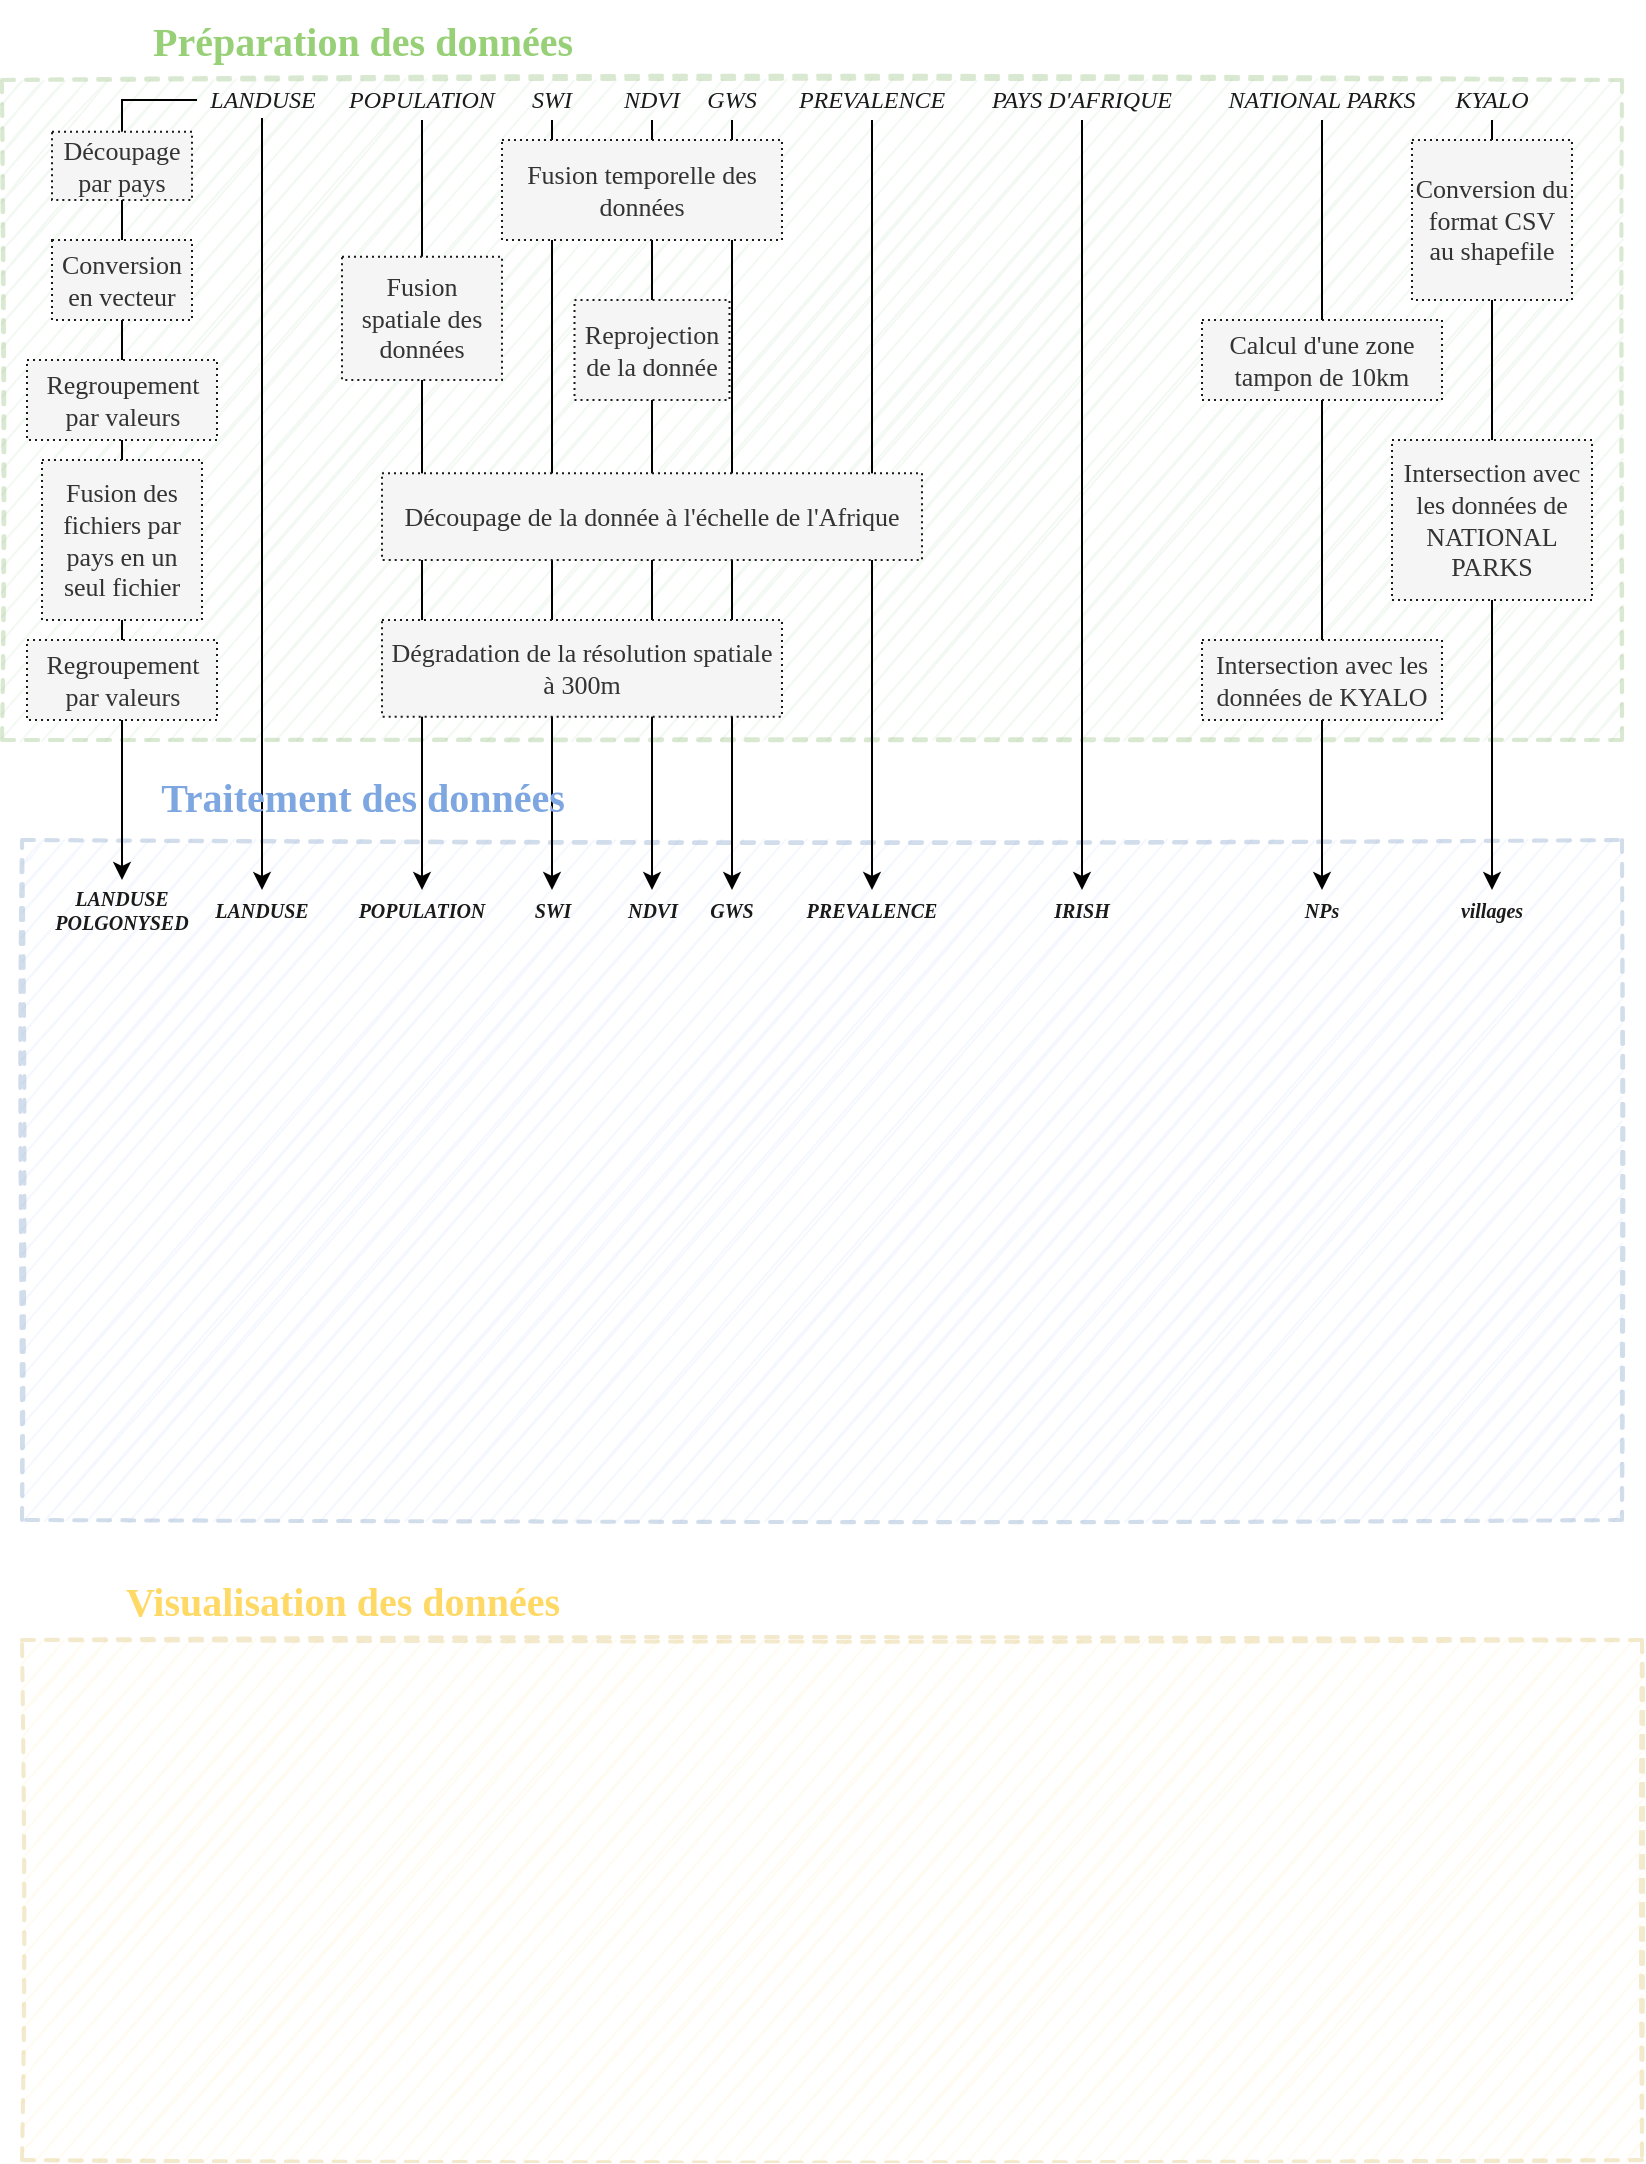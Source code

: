 <mxfile version="14.9.4" type="github" pages="2">
  <diagram id="YLtcainnFTUNkcoA6CSY" name="Global I/O">
    <mxGraphModel dx="1038" dy="592" grid="1" gridSize="10" guides="1" tooltips="1" connect="1" arrows="1" fold="1" page="1" pageScale="1" pageWidth="850" pageHeight="1100" math="0" shadow="0">
      <root>
        <mxCell id="0" />
        <mxCell id="1" parent="0" />
        <mxCell id="49MzPBeOzlvqZ0RAgaE--3" value="" style="rounded=0;whiteSpace=wrap;html=1;strokeColor=#6c8ebf;dashed=1;strokeWidth=2;fillColor=#dae8fc;allowArrows=0;connectable=0;container=0;opacity=30;sketch=1;" parent="1" vertex="1">
          <mxGeometry x="40" y="420" width="800" height="340" as="geometry" />
        </mxCell>
        <mxCell id="49MzPBeOzlvqZ0RAgaE--1" value="" style="rounded=0;whiteSpace=wrap;html=1;strokeColor=#82b366;dashed=1;strokeWidth=2;fillColor=#d5e8d4;allowArrows=0;connectable=0;container=0;opacity=30;shadow=0;sketch=1;" parent="1" vertex="1">
          <mxGeometry x="30" y="40" width="810" height="330" as="geometry" />
        </mxCell>
        <mxCell id="49MzPBeOzlvqZ0RAgaE--2" value="Préparation des données" style="text;align=center;verticalAlign=middle;rounded=0;dashed=1;opacity=30;fontStyle=1;fontSize=20;fontColor=#97D077;labelBackgroundColor=none;labelBorderColor=none;html=1;labelPosition=center;verticalLabelPosition=middle;fontFamily=Georgia;" parent="1" vertex="1">
          <mxGeometry x="70" width="280" height="40" as="geometry" />
        </mxCell>
        <mxCell id="49MzPBeOzlvqZ0RAgaE--5" value="" style="rounded=0;whiteSpace=wrap;html=1;strokeColor=#d6b656;dashed=1;strokeWidth=2;fillColor=#fff2cc;allowArrows=0;connectable=0;container=0;opacity=30;sketch=1;" parent="1" vertex="1">
          <mxGeometry x="40" y="820" width="810" height="260" as="geometry" />
        </mxCell>
        <mxCell id="49MzPBeOzlvqZ0RAgaE--6" value="Visualisation des données" style="text;align=center;verticalAlign=middle;rounded=0;dashed=1;opacity=30;fontStyle=1;fontSize=20;labelBackgroundColor=none;labelBorderColor=none;html=1;labelPosition=center;verticalLabelPosition=middle;fontFamily=Georgia;fontColor=#FFD966;" parent="1" vertex="1">
          <mxGeometry x="60" y="780" width="280" height="40" as="geometry" />
        </mxCell>
        <mxCell id="wq_lvgGx_w2eAz3UQXKo-16" style="edgeStyle=orthogonalEdgeStyle;rounded=0;orthogonalLoop=1;jettySize=auto;html=1;exitX=0.5;exitY=1;exitDx=0;exitDy=0;entryX=0.5;entryY=0;entryDx=0;entryDy=0;" edge="1" parent="1" source="49MzPBeOzlvqZ0RAgaE--24" target="wq_lvgGx_w2eAz3UQXKo-35">
          <mxGeometry relative="1" as="geometry">
            <mxPoint x="200" y="448" as="targetPoint" />
            <Array as="points">
              <mxPoint x="160" y="61" />
            </Array>
          </mxGeometry>
        </mxCell>
        <mxCell id="wq_lvgGx_w2eAz3UQXKo-32" style="edgeStyle=orthogonalEdgeStyle;rounded=0;orthogonalLoop=1;jettySize=auto;html=1;exitX=0;exitY=0.5;exitDx=0;exitDy=0;entryX=0.5;entryY=0;entryDx=0;entryDy=0;" edge="1" parent="1" source="49MzPBeOzlvqZ0RAgaE--24" target="wq_lvgGx_w2eAz3UQXKo-33">
          <mxGeometry relative="1" as="geometry">
            <mxPoint x="120" y="450.762" as="targetPoint" />
            <Array as="points">
              <mxPoint x="128" y="50" />
              <mxPoint x="90" y="50" />
            </Array>
          </mxGeometry>
        </mxCell>
        <mxCell id="49MzPBeOzlvqZ0RAgaE--24" value="LANDUSE" style="text;html=1;strokeColor=none;fillColor=none;align=center;verticalAlign=middle;whiteSpace=wrap;rounded=0;shadow=0;labelBackgroundColor=none;sketch=0;fontFamily=Georgia;fontSize=12;fontColor=#1A1A1A;fontStyle=2;rotation=0;direction=east;" parent="1" vertex="1">
          <mxGeometry x="127.5" y="41.05" width="65" height="17.91" as="geometry" />
        </mxCell>
        <mxCell id="49MzPBeOzlvqZ0RAgaE--26" value="Découpage par pays" style="rounded=0;whiteSpace=wrap;html=1;shadow=0;labelBackgroundColor=none;sketch=0;fontFamily=Georgia;fontSize=13;strokeWidth=1;dashed=1;dashPattern=1 2;fontColor=#333333;fillColor=#F5F5F5;glass=0;strokeColor=#1A1A1A;" parent="1" vertex="1">
          <mxGeometry x="55" y="65.84" width="70" height="34.16" as="geometry" />
        </mxCell>
        <mxCell id="49MzPBeOzlvqZ0RAgaE--27" value="Conversion en vecteur" style="rounded=0;whiteSpace=wrap;html=1;shadow=0;labelBackgroundColor=none;sketch=0;fontFamily=Georgia;fontSize=13;strokeWidth=1;dashed=1;dashPattern=1 2;fontColor=#333333;fillColor=#F5F5F5;glass=0;strokeColor=#1A1A1A;" parent="1" vertex="1">
          <mxGeometry x="55" y="120" width="70" height="40" as="geometry" />
        </mxCell>
        <mxCell id="49MzPBeOzlvqZ0RAgaE--29" value="Fusion des fichiers par pays en un seul fichier" style="rounded=0;whiteSpace=wrap;html=1;shadow=0;labelBackgroundColor=none;sketch=0;fontFamily=Georgia;fontSize=13;strokeWidth=1;dashed=1;dashPattern=1 2;fontColor=#333333;fillColor=#F5F5F5;glass=0;strokeColor=#1A1A1A;" parent="1" vertex="1">
          <mxGeometry x="50" y="230" width="80" height="80" as="geometry" />
        </mxCell>
        <mxCell id="wq_lvgGx_w2eAz3UQXKo-25" style="edgeStyle=orthogonalEdgeStyle;rounded=0;orthogonalLoop=1;jettySize=auto;html=1;exitX=0.5;exitY=1;exitDx=0;exitDy=0;entryX=0.5;entryY=0;entryDx=0;entryDy=0;" edge="1" parent="1" source="SCPs35aV1NnULm3B9HY3-4" target="wq_lvgGx_w2eAz3UQXKo-50">
          <mxGeometry relative="1" as="geometry">
            <mxPoint x="300.207" y="449.995" as="targetPoint" />
          </mxGeometry>
        </mxCell>
        <mxCell id="SCPs35aV1NnULm3B9HY3-4" value="POPULATION" style="text;html=1;strokeColor=none;fillColor=none;align=center;verticalAlign=middle;whiteSpace=wrap;rounded=0;shadow=0;labelBackgroundColor=none;sketch=0;fontFamily=Georgia;fontSize=12;fontColor=#1A1A1A;fontStyle=2;rotation=0;direction=east;" parent="1" vertex="1">
          <mxGeometry x="200" y="40.01" width="80" height="20" as="geometry" />
        </mxCell>
        <mxCell id="wq_lvgGx_w2eAz3UQXKo-26" style="edgeStyle=orthogonalEdgeStyle;rounded=0;orthogonalLoop=1;jettySize=auto;html=1;exitX=0.5;exitY=1;exitDx=0;exitDy=0;entryX=0.5;entryY=0;entryDx=0;entryDy=0;" edge="1" parent="1" source="SCPs35aV1NnULm3B9HY3-10" target="wq_lvgGx_w2eAz3UQXKo-51">
          <mxGeometry relative="1" as="geometry">
            <mxPoint x="390" y="448.34" as="targetPoint" />
            <Array as="points">
              <mxPoint x="305" y="445" />
            </Array>
          </mxGeometry>
        </mxCell>
        <mxCell id="SCPs35aV1NnULm3B9HY3-10" value="SWI" style="text;html=1;strokeColor=none;fillColor=none;align=center;verticalAlign=middle;whiteSpace=wrap;rounded=0;shadow=0;labelBackgroundColor=none;sketch=0;fontFamily=Georgia;fontSize=12;fontColor=#1A1A1A;fontStyle=2;rotation=0;direction=east;" parent="1" vertex="1">
          <mxGeometry x="290" y="40.01" width="30" height="20" as="geometry" />
        </mxCell>
        <mxCell id="wq_lvgGx_w2eAz3UQXKo-28" style="edgeStyle=orthogonalEdgeStyle;rounded=0;orthogonalLoop=1;jettySize=auto;html=1;exitX=0.5;exitY=1;exitDx=0;exitDy=0;entryX=0.5;entryY=0;entryDx=0;entryDy=0;" edge="1" parent="1" source="SCPs35aV1NnULm3B9HY3-11" target="wq_lvgGx_w2eAz3UQXKo-53">
          <mxGeometry relative="1" as="geometry">
            <mxPoint x="520.207" y="449.443" as="targetPoint" />
            <Array as="points">
              <mxPoint x="395" y="410" />
              <mxPoint x="395" y="410" />
            </Array>
          </mxGeometry>
        </mxCell>
        <mxCell id="SCPs35aV1NnULm3B9HY3-11" value="GWS" style="text;html=1;strokeColor=none;fillColor=none;align=center;verticalAlign=middle;whiteSpace=wrap;rounded=0;shadow=0;labelBackgroundColor=none;sketch=0;fontFamily=Georgia;fontSize=12;fontColor=#1A1A1A;fontStyle=2;rotation=0;direction=east;" parent="1" vertex="1">
          <mxGeometry x="380" y="40.01" width="30" height="20" as="geometry" />
        </mxCell>
        <mxCell id="wq_lvgGx_w2eAz3UQXKo-56" style="edgeStyle=orthogonalEdgeStyle;rounded=0;orthogonalLoop=1;jettySize=auto;html=1;exitX=0.5;exitY=1;exitDx=0;exitDy=0;fontSize=10;entryX=0.5;entryY=0;entryDx=0;entryDy=0;" edge="1" parent="1" source="wq_lvgGx_w2eAz3UQXKo-11" target="wq_lvgGx_w2eAz3UQXKo-59">
          <mxGeometry relative="1" as="geometry">
            <mxPoint x="569.81" y="454.571" as="targetPoint" />
          </mxGeometry>
        </mxCell>
        <mxCell id="wq_lvgGx_w2eAz3UQXKo-11" value="PAYS D&#39;AFRIQUE" style="text;html=1;strokeColor=none;fillColor=none;align=center;verticalAlign=middle;whiteSpace=wrap;rounded=0;shadow=0;labelBackgroundColor=none;sketch=0;fontFamily=Georgia;fontSize=12;fontColor=#1A1A1A;fontStyle=2;rotation=0;direction=east;" vertex="1" parent="1">
          <mxGeometry x="520" y="40.01" width="100" height="20" as="geometry" />
        </mxCell>
        <mxCell id="wq_lvgGx_w2eAz3UQXKo-37" style="edgeStyle=orthogonalEdgeStyle;rounded=0;orthogonalLoop=1;jettySize=auto;html=1;exitX=0.5;exitY=1;exitDx=0;exitDy=0;entryX=0.5;entryY=0;entryDx=0;entryDy=0;" edge="1" parent="1" source="wq_lvgGx_w2eAz3UQXKo-12" target="wq_lvgGx_w2eAz3UQXKo-60">
          <mxGeometry relative="1" as="geometry">
            <mxPoint x="775" y="450.914" as="targetPoint" />
          </mxGeometry>
        </mxCell>
        <mxCell id="wq_lvgGx_w2eAz3UQXKo-12" value="KYALO" style="text;html=1;strokeColor=none;fillColor=none;align=center;verticalAlign=middle;whiteSpace=wrap;rounded=0;shadow=0;labelBackgroundColor=none;sketch=0;fontFamily=Georgia;fontSize=12;fontColor=#1A1A1A;fontStyle=2;rotation=0;direction=east;" vertex="1" parent="1">
          <mxGeometry x="750" y="40.01" width="50" height="20" as="geometry" />
        </mxCell>
        <mxCell id="wq_lvgGx_w2eAz3UQXKo-57" style="edgeStyle=orthogonalEdgeStyle;rounded=0;orthogonalLoop=1;jettySize=auto;html=1;exitX=0.5;exitY=1;exitDx=0;exitDy=0;fontSize=10;entryX=0.5;entryY=0;entryDx=0;entryDy=0;" edge="1" parent="1" source="wq_lvgGx_w2eAz3UQXKo-13" target="wq_lvgGx_w2eAz3UQXKo-61">
          <mxGeometry relative="1" as="geometry">
            <mxPoint x="690" y="454" as="targetPoint" />
          </mxGeometry>
        </mxCell>
        <mxCell id="wq_lvgGx_w2eAz3UQXKo-13" value="NATIONAL PARKS" style="text;html=1;strokeColor=none;fillColor=none;align=center;verticalAlign=middle;whiteSpace=wrap;rounded=0;shadow=0;labelBackgroundColor=none;sketch=0;fontFamily=Georgia;fontSize=12;fontColor=#1A1A1A;fontStyle=2;rotation=0;direction=east;" vertex="1" parent="1">
          <mxGeometry x="630" y="40.01" width="120" height="20" as="geometry" />
        </mxCell>
        <mxCell id="wq_lvgGx_w2eAz3UQXKo-27" style="edgeStyle=orthogonalEdgeStyle;rounded=0;orthogonalLoop=1;jettySize=auto;html=1;exitX=0.5;exitY=1;exitDx=0;exitDy=0;entryX=0.5;entryY=0;entryDx=0;entryDy=0;" edge="1" parent="1" source="wq_lvgGx_w2eAz3UQXKo-14" target="wq_lvgGx_w2eAz3UQXKo-52">
          <mxGeometry relative="1" as="geometry">
            <mxPoint x="454.69" y="449.444" as="targetPoint" />
            <Array as="points">
              <mxPoint x="355" y="445" />
            </Array>
          </mxGeometry>
        </mxCell>
        <mxCell id="wq_lvgGx_w2eAz3UQXKo-14" value="NDVI" style="text;html=1;strokeColor=none;fillColor=none;align=center;verticalAlign=middle;whiteSpace=wrap;rounded=0;shadow=0;labelBackgroundColor=none;sketch=0;fontFamily=Georgia;fontSize=12;fontColor=#1A1A1A;fontStyle=2;rotation=0;direction=east;" vertex="1" parent="1">
          <mxGeometry x="330" y="40.01" width="50" height="20" as="geometry" />
        </mxCell>
        <mxCell id="wq_lvgGx_w2eAz3UQXKo-21" style="edgeStyle=orthogonalEdgeStyle;rounded=0;orthogonalLoop=1;jettySize=auto;html=1;exitX=0.5;exitY=1;exitDx=0;exitDy=0;entryX=0.5;entryY=0;entryDx=0;entryDy=0;" edge="1" parent="1" source="wq_lvgGx_w2eAz3UQXKo-15" target="wq_lvgGx_w2eAz3UQXKo-54">
          <mxGeometry relative="1" as="geometry">
            <mxPoint x="595" y="448.34" as="targetPoint" />
            <Array as="points">
              <mxPoint x="465" y="445" />
            </Array>
          </mxGeometry>
        </mxCell>
        <mxCell id="wq_lvgGx_w2eAz3UQXKo-15" value="PREVALENCE" style="text;html=1;strokeColor=none;fillColor=none;align=center;verticalAlign=middle;whiteSpace=wrap;rounded=0;shadow=0;labelBackgroundColor=none;sketch=0;fontFamily=Georgia;fontSize=12;fontColor=#1A1A1A;fontStyle=2;rotation=0;direction=east;" vertex="1" parent="1">
          <mxGeometry x="420" y="40.01" width="90" height="20" as="geometry" />
        </mxCell>
        <mxCell id="49MzPBeOzlvqZ0RAgaE--14" value="Fusion spatiale des données" style="rounded=0;whiteSpace=wrap;html=1;shadow=0;labelBackgroundColor=none;sketch=0;fontFamily=Georgia;fontSize=13;strokeWidth=1;dashed=1;dashPattern=1 2;fontColor=#333333;fillColor=#F5F5F5;glass=0;strokeColor=#1A1A1A;" parent="1" vertex="1">
          <mxGeometry x="200" y="128.34" width="80" height="61.66" as="geometry" />
        </mxCell>
        <mxCell id="SCPs35aV1NnULm3B9HY3-12" value="Fusion temporelle des données" style="rounded=0;whiteSpace=wrap;html=1;shadow=0;labelBackgroundColor=none;sketch=0;fontFamily=Georgia;fontSize=13;strokeWidth=1;dashed=1;dashPattern=1 2;fontColor=#333333;fillColor=#F5F5F5;glass=0;strokeColor=#1A1A1A;" parent="1" vertex="1">
          <mxGeometry x="280" y="70" width="140" height="50" as="geometry" />
        </mxCell>
        <mxCell id="49MzPBeOzlvqZ0RAgaE--23" value="Dégradation de la résolution spatiale à 300m" style="rounded=0;whiteSpace=wrap;html=1;shadow=0;labelBackgroundColor=none;sketch=0;fontFamily=Georgia;fontSize=13;strokeWidth=1;dashed=1;dashPattern=1 2;fontColor=#333333;fillColor=#F5F5F5;glass=0;strokeColor=#1A1A1A;" parent="1" vertex="1">
          <mxGeometry x="220" y="310" width="200" height="48.34" as="geometry" />
        </mxCell>
        <mxCell id="49MzPBeOzlvqZ0RAgaE--15" value="Découpage de la donnée à l&#39;échelle de l&#39;Afrique" style="rounded=0;whiteSpace=wrap;html=1;shadow=0;labelBackgroundColor=none;sketch=0;fontFamily=Georgia;fontSize=13;strokeWidth=1;dashed=1;dashPattern=1 2;fontColor=#333333;fillColor=#F5F5F5;glass=0;strokeColor=#1A1A1A;" parent="1" vertex="1">
          <mxGeometry x="220" y="236.66" width="270" height="43.34" as="geometry" />
        </mxCell>
        <mxCell id="wq_lvgGx_w2eAz3UQXKo-31" value="Regroupement par valeurs" style="rounded=0;whiteSpace=wrap;html=1;shadow=0;labelBackgroundColor=none;sketch=0;fontFamily=Georgia;fontSize=13;strokeWidth=1;dashed=1;dashPattern=1 2;fontColor=#333333;fillColor=#F5F5F5;glass=0;strokeColor=#1A1A1A;" vertex="1" parent="1">
          <mxGeometry x="42.5" y="180" width="95" height="40" as="geometry" />
        </mxCell>
        <mxCell id="wq_lvgGx_w2eAz3UQXKo-33" value="LANDUSE POLGONYSED" style="text;html=1;strokeColor=none;fillColor=none;align=center;verticalAlign=middle;whiteSpace=wrap;rounded=0;shadow=0;labelBackgroundColor=none;sketch=0;fontFamily=Georgia;fontSize=10;fontColor=#1A1A1A;fontStyle=3;rotation=0;direction=east;" vertex="1" parent="1">
          <mxGeometry x="50" y="440" width="80" height="30" as="geometry" />
        </mxCell>
        <mxCell id="wq_lvgGx_w2eAz3UQXKo-35" value="LANDUSE" style="text;html=1;strokeColor=none;fillColor=none;align=center;verticalAlign=middle;whiteSpace=wrap;rounded=0;shadow=0;labelBackgroundColor=none;sketch=0;fontFamily=Georgia;fontSize=10;fontColor=#1A1A1A;fontStyle=3;rotation=0;direction=east;" vertex="1" parent="1">
          <mxGeometry x="130" y="445" width="60" height="20" as="geometry" />
        </mxCell>
        <mxCell id="wq_lvgGx_w2eAz3UQXKo-36" value="Reprojection de la donnée" style="rounded=0;whiteSpace=wrap;html=1;shadow=0;labelBackgroundColor=none;sketch=0;fontFamily=Georgia;fontSize=13;strokeWidth=1;dashed=1;dashPattern=1 2;fontColor=#333333;fillColor=#F5F5F5;glass=0;strokeColor=#1A1A1A;" vertex="1" parent="1">
          <mxGeometry x="316.25" y="150" width="77.5" height="50" as="geometry" />
        </mxCell>
        <mxCell id="wq_lvgGx_w2eAz3UQXKo-38" value="Conversion du format CSV au shapefile" style="rounded=0;whiteSpace=wrap;html=1;shadow=0;labelBackgroundColor=none;sketch=0;fontFamily=Georgia;fontSize=13;strokeWidth=1;dashed=1;dashPattern=1 2;fontColor=#333333;fillColor=#F5F5F5;glass=0;strokeColor=#1A1A1A;" vertex="1" parent="1">
          <mxGeometry x="735" y="70" width="80" height="80" as="geometry" />
        </mxCell>
        <mxCell id="wq_lvgGx_w2eAz3UQXKo-39" value="Regroupement par valeurs" style="rounded=0;whiteSpace=wrap;html=1;shadow=0;labelBackgroundColor=none;sketch=0;fontFamily=Georgia;fontSize=13;strokeWidth=1;dashed=1;dashPattern=1 2;fontColor=#333333;fillColor=#F5F5F5;glass=0;strokeColor=#1A1A1A;" vertex="1" parent="1">
          <mxGeometry x="42.5" y="320" width="95" height="40" as="geometry" />
        </mxCell>
        <mxCell id="wq_lvgGx_w2eAz3UQXKo-50" value="POPULATION" style="text;html=1;strokeColor=none;fillColor=none;align=center;verticalAlign=middle;whiteSpace=wrap;rounded=0;shadow=0;labelBackgroundColor=none;sketch=0;fontFamily=Georgia;fontSize=10;fontColor=#1A1A1A;fontStyle=3;rotation=0;direction=east;" vertex="1" parent="1">
          <mxGeometry x="200" y="445" width="80" height="20" as="geometry" />
        </mxCell>
        <mxCell id="wq_lvgGx_w2eAz3UQXKo-51" value="SWI" style="text;html=1;strokeColor=none;fillColor=none;align=center;verticalAlign=middle;whiteSpace=wrap;rounded=0;shadow=0;labelBackgroundColor=none;sketch=0;fontFamily=Georgia;fontSize=10;fontColor=#1A1A1A;fontStyle=3;rotation=0;direction=east;" vertex="1" parent="1">
          <mxGeometry x="292.5" y="445" width="25" height="20" as="geometry" />
        </mxCell>
        <mxCell id="wq_lvgGx_w2eAz3UQXKo-52" value="NDVI" style="text;html=1;strokeColor=none;fillColor=none;align=center;verticalAlign=middle;whiteSpace=wrap;rounded=0;shadow=0;labelBackgroundColor=none;sketch=0;fontFamily=Georgia;fontSize=10;fontColor=#1A1A1A;fontStyle=3;rotation=0;direction=east;" vertex="1" parent="1">
          <mxGeometry x="337.5" y="445" width="35" height="20" as="geometry" />
        </mxCell>
        <mxCell id="wq_lvgGx_w2eAz3UQXKo-53" value="GWS" style="text;html=1;strokeColor=none;fillColor=none;align=center;verticalAlign=middle;whiteSpace=wrap;rounded=0;shadow=0;labelBackgroundColor=none;sketch=0;fontFamily=Georgia;fontSize=10;fontColor=#1A1A1A;fontStyle=3;rotation=0;direction=east;" vertex="1" parent="1">
          <mxGeometry x="380" y="445" width="30" height="20" as="geometry" />
        </mxCell>
        <mxCell id="49MzPBeOzlvqZ0RAgaE--4" value="Traitement des données" style="text;align=center;verticalAlign=middle;rounded=0;dashed=1;opacity=30;fontStyle=1;fontSize=20;labelBackgroundColor=none;labelBorderColor=none;html=1;labelPosition=center;verticalLabelPosition=middle;fontFamily=Georgia;fontColor=#7EA6E0;" parent="1" vertex="1">
          <mxGeometry x="70" y="378.34" width="280" height="40" as="geometry" />
        </mxCell>
        <mxCell id="wq_lvgGx_w2eAz3UQXKo-54" value="PREVALENCE" style="text;html=1;strokeColor=none;fillColor=none;align=center;verticalAlign=middle;whiteSpace=wrap;rounded=0;shadow=0;labelBackgroundColor=none;sketch=0;fontFamily=Georgia;fontSize=10;fontColor=#1A1A1A;fontStyle=3;rotation=0;direction=east;" vertex="1" parent="1">
          <mxGeometry x="425" y="445" width="80" height="20" as="geometry" />
        </mxCell>
        <mxCell id="49MzPBeOzlvqZ0RAgaE--7" value="Calcul d&#39;une zone tampon de 10km" style="rounded=0;whiteSpace=wrap;html=1;shadow=0;labelBackgroundColor=none;sketch=0;fontFamily=Georgia;fontSize=13;strokeWidth=1;dashed=1;dashPattern=1 2;fontColor=#333333;fillColor=#F5F5F5;glass=0;strokeColor=#1A1A1A;" parent="1" vertex="1">
          <mxGeometry x="630" y="160" width="120" height="40" as="geometry" />
        </mxCell>
        <mxCell id="wq_lvgGx_w2eAz3UQXKo-58" value="Intersection avec les données de KYALO" style="rounded=0;whiteSpace=wrap;html=1;shadow=0;labelBackgroundColor=none;sketch=0;fontFamily=Georgia;fontSize=13;strokeWidth=1;dashed=1;dashPattern=1 2;fontColor=#333333;fillColor=#F5F5F5;glass=0;strokeColor=#1A1A1A;" vertex="1" parent="1">
          <mxGeometry x="630" y="320" width="120" height="40" as="geometry" />
        </mxCell>
        <mxCell id="wq_lvgGx_w2eAz3UQXKo-59" value="IRISH" style="text;html=1;strokeColor=none;fillColor=none;align=center;verticalAlign=middle;whiteSpace=wrap;rounded=0;shadow=0;labelBackgroundColor=none;sketch=0;fontFamily=Georgia;fontSize=10;fontColor=#1A1A1A;fontStyle=3;rotation=0;direction=east;" vertex="1" parent="1">
          <mxGeometry x="530" y="445" width="80" height="20" as="geometry" />
        </mxCell>
        <mxCell id="wq_lvgGx_w2eAz3UQXKo-60" value="villages" style="text;html=1;strokeColor=none;fillColor=none;align=center;verticalAlign=middle;whiteSpace=wrap;rounded=0;shadow=0;labelBackgroundColor=none;sketch=0;fontFamily=Georgia;fontSize=10;fontColor=#1A1A1A;fontStyle=3;rotation=0;direction=east;" vertex="1" parent="1">
          <mxGeometry x="750" y="445" width="50" height="20" as="geometry" />
        </mxCell>
        <mxCell id="wq_lvgGx_w2eAz3UQXKo-61" value="NPs" style="text;html=1;strokeColor=none;fillColor=none;align=center;verticalAlign=middle;whiteSpace=wrap;rounded=0;shadow=0;labelBackgroundColor=none;sketch=0;fontFamily=Georgia;fontSize=10;fontColor=#1A1A1A;fontStyle=3;rotation=0;direction=east;" vertex="1" parent="1">
          <mxGeometry x="665" y="445" width="50" height="20" as="geometry" />
        </mxCell>
        <mxCell id="wq_lvgGx_w2eAz3UQXKo-62" value="Intersection avec les données de NATIONAL PARKS" style="rounded=0;whiteSpace=wrap;html=1;shadow=0;labelBackgroundColor=none;sketch=0;fontFamily=Georgia;fontSize=13;strokeWidth=1;dashed=1;dashPattern=1 2;fontColor=#333333;fillColor=#F5F5F5;glass=0;strokeColor=#1A1A1A;" vertex="1" parent="1">
          <mxGeometry x="725" y="220" width="100" height="80" as="geometry" />
        </mxCell>
      </root>
    </mxGraphModel>
  </diagram>
  <diagram id="Zw-03qt0YeQONI19RAFV" name="Processing">
    <mxGraphModel dx="1038" dy="592" grid="1" gridSize="10" guides="1" tooltips="1" connect="1" arrows="1" fold="1" page="1" pageScale="1" pageWidth="850" pageHeight="1100" math="0" shadow="0">
      <root>
        <mxCell id="hqocFmHOfBDxpCHPY2PE-0" />
        <mxCell id="hqocFmHOfBDxpCHPY2PE-1" parent="hqocFmHOfBDxpCHPY2PE-0" />
        <mxCell id="MNxkb6-DvF_cQoqUnSHj-0" value="" style="html=1;points=[];perimeter=orthogonalPerimeter;fillColor=#f5f5f5;strokeColor=#666666;fontColor=#333333;" vertex="1" parent="hqocFmHOfBDxpCHPY2PE-1">
          <mxGeometry x="440" y="255" width="20" height="120" as="geometry" />
        </mxCell>
        <mxCell id="MNxkb6-DvF_cQoqUnSHj-1" value="" style="rhombus;whiteSpace=wrap;html=1;rounded=0;shadow=0;glass=0;labelBackgroundColor=none;sketch=0;fontColor=#333333;strokeColor=#666666;strokeWidth=1;fillColor=#f5f5f5;" vertex="1" parent="hqocFmHOfBDxpCHPY2PE-1">
          <mxGeometry x="438.75" y="302.5" width="27.5" height="27.5" as="geometry" />
        </mxCell>
        <mxCell id="MNxkb6-DvF_cQoqUnSHj-2" value="" style="rounded=0;whiteSpace=wrap;html=1;fillColor=#dae8fc;labelBackgroundColor=none;dashed=1;strokeColor=#6c8ebf;" vertex="1" parent="hqocFmHOfBDxpCHPY2PE-1">
          <mxGeometry x="20" y="345" width="100" height="100" as="geometry" />
        </mxCell>
        <mxCell id="MNxkb6-DvF_cQoqUnSHj-3" value="" style="rounded=0;whiteSpace=wrap;html=1;fillColor=#dae8fc;labelBackgroundColor=none;dashed=1;strokeColor=#6c8ebf;" vertex="1" parent="hqocFmHOfBDxpCHPY2PE-1">
          <mxGeometry x="20" y="220" width="100" height="100" as="geometry" />
        </mxCell>
        <mxCell id="MNxkb6-DvF_cQoqUnSHj-4" value="&lt;pre style=&quot;font-family: &amp;quot;fira code&amp;quot;, monospace;&quot;&gt;&lt;span style=&quot;&quot;&gt;landuse&lt;/span&gt;&lt;/pre&gt;" style="rounded=1;whiteSpace=wrap;html=1;sketch=0;shadow=0;labelBackgroundColor=none;fontColor=#7EA6E0;dashed=1;" vertex="1" parent="hqocFmHOfBDxpCHPY2PE-1">
          <mxGeometry x="30" y="395.03" width="80" height="40" as="geometry" />
        </mxCell>
        <mxCell id="MNxkb6-DvF_cQoqUnSHj-5" value="&lt;pre style=&quot;font-family: &amp;quot;fira code&amp;quot;, monospace;&quot;&gt;&lt;span style=&quot;&quot;&gt;ndvi&lt;/span&gt;&lt;/pre&gt;" style="rounded=1;whiteSpace=wrap;html=1;sketch=0;shadow=0;labelBackgroundColor=none;fontColor=#7EA6E0;dashed=1;" vertex="1" parent="hqocFmHOfBDxpCHPY2PE-1">
          <mxGeometry x="30" y="354.97" width="80" height="40" as="geometry" />
        </mxCell>
        <mxCell id="MNxkb6-DvF_cQoqUnSHj-6" value="&lt;pre style=&quot;font-family: &amp;quot;fira code&amp;quot;, monospace;&quot;&gt;&lt;font&gt;villages&lt;/font&gt;&lt;/pre&gt;" style="rounded=1;whiteSpace=wrap;html=1;sketch=0;shadow=0;labelBackgroundColor=none;fontColor=#7EA6E0;dashed=1;" vertex="1" parent="hqocFmHOfBDxpCHPY2PE-1">
          <mxGeometry x="30" y="270" width="80" height="40" as="geometry" />
        </mxCell>
        <mxCell id="MNxkb6-DvF_cQoqUnSHj-7" style="edgeStyle=orthogonalEdgeStyle;rounded=0;orthogonalLoop=1;jettySize=auto;html=1;exitX=1;exitY=0.5;exitDx=0;exitDy=0;entryX=0;entryY=0.5;entryDx=0;entryDy=0;dashed=1;fontColor=#FFB570;strokeWidth=1;strokeColor=#808080;" edge="1" parent="hqocFmHOfBDxpCHPY2PE-1" source="MNxkb6-DvF_cQoqUnSHj-8" target="MNxkb6-DvF_cQoqUnSHj-80">
          <mxGeometry relative="1" as="geometry">
            <Array as="points">
              <mxPoint x="130" y="250" />
              <mxPoint x="130" y="95" />
            </Array>
          </mxGeometry>
        </mxCell>
        <mxCell id="MNxkb6-DvF_cQoqUnSHj-8" value="&lt;pre style=&quot;font-family: &amp;quot;fira code&amp;quot;, monospace;&quot;&gt;&lt;span style=&quot;&quot;&gt;parks&lt;/span&gt;&lt;/pre&gt;" style="rounded=1;whiteSpace=wrap;html=1;sketch=0;shadow=0;labelBackgroundColor=none;strokeWidth=1;fontColor=#7EA6E0;" vertex="1" parent="hqocFmHOfBDxpCHPY2PE-1">
          <mxGeometry x="30" y="230" width="80" height="40" as="geometry" />
        </mxCell>
        <mxCell id="MNxkb6-DvF_cQoqUnSHj-9" value="" style="html=1;points=[];perimeter=orthogonalPerimeter;fillColor=#f5f5f5;strokeColor=#666666;fontColor=#333333;" vertex="1" parent="hqocFmHOfBDxpCHPY2PE-1">
          <mxGeometry x="370" y="215" width="20" height="170" as="geometry" />
        </mxCell>
        <mxCell id="MNxkb6-DvF_cQoqUnSHj-10" value="get_nearest_park" style="html=1;verticalAlign=bottom;endArrow=block;entryX=0;entryY=0;" edge="1" parent="hqocFmHOfBDxpCHPY2PE-1">
          <mxGeometry relative="1" as="geometry">
            <mxPoint x="250" y="214.97" as="sourcePoint" />
            <mxPoint x="370" y="214.97" as="targetPoint" />
          </mxGeometry>
        </mxCell>
        <mxCell id="MNxkb6-DvF_cQoqUnSHj-11" value="return" style="html=1;verticalAlign=bottom;endArrow=open;dashed=1;endSize=8;" edge="1" parent="hqocFmHOfBDxpCHPY2PE-1">
          <mxGeometry relative="1" as="geometry">
            <mxPoint x="254" y="385" as="targetPoint" />
            <mxPoint x="370" y="385" as="sourcePoint" />
          </mxGeometry>
        </mxCell>
        <mxCell id="MNxkb6-DvF_cQoqUnSHj-12" value="" style="ellipse;html=1;shape=startState;fillColor=#000000;strokeColor=#ff0000;" vertex="1" parent="hqocFmHOfBDxpCHPY2PE-1">
          <mxGeometry x="175" y="15" width="40" height="40" as="geometry" />
        </mxCell>
        <mxCell id="MNxkb6-DvF_cQoqUnSHj-13" value="" style="edgeStyle=orthogonalEdgeStyle;html=1;verticalAlign=bottom;endArrow=open;endSize=8;strokeColor=#ff0000;exitX=0.5;exitY=1;exitDx=0;exitDy=0;entryX=0.5;entryY=0;entryDx=0;entryDy=0;" edge="1" parent="hqocFmHOfBDxpCHPY2PE-1" source="MNxkb6-DvF_cQoqUnSHj-12" target="MNxkb6-DvF_cQoqUnSHj-23">
          <mxGeometry relative="1" as="geometry">
            <mxPoint x="195" y="1059" as="targetPoint" />
            <Array as="points">
              <mxPoint x="195" y="1065" />
            </Array>
          </mxGeometry>
        </mxCell>
        <mxCell id="MNxkb6-DvF_cQoqUnSHj-14" value="" style="html=1;points=[];perimeter=orthogonalPerimeter;fillColor=#f5f5f5;strokeColor=#666666;fontColor=#333333;" vertex="1" parent="hqocFmHOfBDxpCHPY2PE-1">
          <mxGeometry x="360" y="515" width="20" height="100" as="geometry" />
        </mxCell>
        <mxCell id="MNxkb6-DvF_cQoqUnSHj-15" value="raster_crop" style="html=1;verticalAlign=bottom;endArrow=block;entryX=0;entryY=0;" edge="1" parent="hqocFmHOfBDxpCHPY2PE-1" target="MNxkb6-DvF_cQoqUnSHj-14">
          <mxGeometry relative="1" as="geometry">
            <mxPoint x="240" y="515" as="sourcePoint" />
          </mxGeometry>
        </mxCell>
        <mxCell id="MNxkb6-DvF_cQoqUnSHj-16" value="return" style="html=1;verticalAlign=bottom;endArrow=open;dashed=1;endSize=8;exitX=0;exitY=0.996;exitDx=0;exitDy=0;exitPerimeter=0;entryX=1.15;entryY=0.466;entryDx=0;entryDy=0;entryPerimeter=0;" edge="1" parent="hqocFmHOfBDxpCHPY2PE-1" source="MNxkb6-DvF_cQoqUnSHj-14">
          <mxGeometry relative="1" as="geometry">
            <mxPoint x="253" y="614.3" as="targetPoint" />
            <mxPoint x="350" y="724" as="sourcePoint" />
          </mxGeometry>
        </mxCell>
        <mxCell id="MNxkb6-DvF_cQoqUnSHj-17" value="" style="html=1;points=[];perimeter=orthogonalPerimeter;fillColor=#f5f5f5;strokeColor=#666666;fontColor=#333333;" vertex="1" parent="hqocFmHOfBDxpCHPY2PE-1">
          <mxGeometry x="370" y="645" width="20" height="100" as="geometry" />
        </mxCell>
        <mxCell id="MNxkb6-DvF_cQoqUnSHj-18" value="raster_stats" style="html=1;verticalAlign=bottom;endArrow=block;entryX=0;entryY=0;" edge="1" parent="hqocFmHOfBDxpCHPY2PE-1" target="MNxkb6-DvF_cQoqUnSHj-17">
          <mxGeometry relative="1" as="geometry">
            <mxPoint x="250" y="645" as="sourcePoint" />
          </mxGeometry>
        </mxCell>
        <mxCell id="MNxkb6-DvF_cQoqUnSHj-19" value="return" style="html=1;verticalAlign=bottom;endArrow=open;dashed=1;endSize=8;exitX=0;exitY=1;exitDx=0;exitDy=0;exitPerimeter=0;entryX=1;entryY=0.619;entryDx=0;entryDy=0;entryPerimeter=0;" edge="1" parent="hqocFmHOfBDxpCHPY2PE-1" source="MNxkb6-DvF_cQoqUnSHj-17">
          <mxGeometry relative="1" as="geometry">
            <mxPoint x="260" y="744.95" as="targetPoint" />
            <mxPoint x="370" y="765" as="sourcePoint" />
          </mxGeometry>
        </mxCell>
        <mxCell id="MNxkb6-DvF_cQoqUnSHj-20" value="" style="html=1;points=[];perimeter=orthogonalPerimeter;fillColor=#f5f5f5;strokeColor=#666666;fontColor=#333333;" vertex="1" parent="hqocFmHOfBDxpCHPY2PE-1">
          <mxGeometry x="370.03" y="905" width="20" height="100" as="geometry" />
        </mxCell>
        <mxCell id="MNxkb6-DvF_cQoqUnSHj-21" value="get_landuse" style="html=1;verticalAlign=bottom;endArrow=block;entryX=0;entryY=0;exitX=0.996;exitY=0.827;exitDx=0;exitDy=0;exitPerimeter=0;" edge="1" parent="hqocFmHOfBDxpCHPY2PE-1" target="MNxkb6-DvF_cQoqUnSHj-20">
          <mxGeometry relative="1" as="geometry">
            <mxPoint x="249.95" y="905.29" as="sourcePoint" />
          </mxGeometry>
        </mxCell>
        <mxCell id="MNxkb6-DvF_cQoqUnSHj-22" value="return" style="html=1;verticalAlign=bottom;endArrow=open;dashed=1;endSize=8;exitX=0;exitY=1;exitDx=0;exitDy=0;exitPerimeter=0;" edge="1" parent="hqocFmHOfBDxpCHPY2PE-1" source="MNxkb6-DvF_cQoqUnSHj-20">
          <mxGeometry relative="1" as="geometry">
            <mxPoint x="249.99" y="1005" as="targetPoint" />
            <mxPoint x="370.03" y="1105" as="sourcePoint" />
          </mxGeometry>
        </mxCell>
        <mxCell id="MNxkb6-DvF_cQoqUnSHj-23" value="" style="ellipse;html=1;shape=endState;fillColor=#000000;strokeColor=#ff0000;" vertex="1" parent="hqocFmHOfBDxpCHPY2PE-1">
          <mxGeometry x="180" y="1040" width="30" height="30" as="geometry" />
        </mxCell>
        <mxCell id="MNxkb6-DvF_cQoqUnSHj-24" value="iteration sur chaque polygone (for i in range(len(gdf_villages)))" style="edgeStyle=orthogonalEdgeStyle;html=1;align=left;spacingLeft=2;endArrow=block;rounded=0;exitX=1;exitY=0.5;exitDx=0;exitDy=0;entryX=0.998;entryY=0.029;entryDx=0;entryDy=0;entryPerimeter=0;" edge="1" parent="hqocFmHOfBDxpCHPY2PE-1" source="MNxkb6-DvF_cQoqUnSHj-25" target="MNxkb6-DvF_cQoqUnSHj-34">
          <mxGeometry x="-0.328" relative="1" as="geometry">
            <mxPoint x="250" y="144.97" as="sourcePoint" />
            <Array as="points">
              <mxPoint x="270" y="145" />
              <mxPoint x="270" y="185" />
              <mxPoint x="250" y="185" />
            </Array>
            <mxPoint x="310" y="176" as="targetPoint" />
            <mxPoint as="offset" />
          </mxGeometry>
        </mxCell>
        <mxCell id="MNxkb6-DvF_cQoqUnSHj-25" value="&lt;pre style=&quot;font-family: &amp;quot;fira code&amp;quot;, monospace;&quot;&gt;&lt;pre style=&quot;font-family: &amp;quot;fira code&amp;quot; , monospace&quot;&gt;&lt;font&gt;gdf_villages&lt;/font&gt;&lt;/pre&gt;&lt;/pre&gt;" style="rounded=1;whiteSpace=wrap;html=1;sketch=0;shadow=0;labelBackgroundColor=none;fontColor=#7EA6E0;dashed=1;" vertex="1" parent="hqocFmHOfBDxpCHPY2PE-1">
          <mxGeometry x="150" y="125" width="90" height="39.97" as="geometry" />
        </mxCell>
        <mxCell id="MNxkb6-DvF_cQoqUnSHj-26" value="Start" style="text;html=1;strokeColor=none;fillColor=none;align=center;verticalAlign=middle;whiteSpace=wrap;rounded=0;" vertex="1" parent="hqocFmHOfBDxpCHPY2PE-1">
          <mxGeometry x="210" y="25" width="40" height="20" as="geometry" />
        </mxCell>
        <mxCell id="MNxkb6-DvF_cQoqUnSHj-27" value="End" style="text;html=1;strokeColor=none;fillColor=none;align=center;verticalAlign=middle;whiteSpace=wrap;rounded=0;" vertex="1" parent="hqocFmHOfBDxpCHPY2PE-1">
          <mxGeometry x="210" y="1045" width="40" height="20" as="geometry" />
        </mxCell>
        <mxCell id="MNxkb6-DvF_cQoqUnSHj-28" value="Vecteur" style="rounded=0;whiteSpace=wrap;html=1;fillColor=#dae8fc;labelBackgroundColor=none;glass=0;shadow=1;strokeColor=#6c8ebf;" vertex="1" parent="hqocFmHOfBDxpCHPY2PE-1">
          <mxGeometry x="20" y="200" width="100" height="20" as="geometry" />
        </mxCell>
        <mxCell id="MNxkb6-DvF_cQoqUnSHj-29" value="Raster" style="rounded=0;whiteSpace=wrap;html=1;fillColor=#dae8fc;labelBackgroundColor=none;glass=0;shadow=1;strokeColor=#6c8ebf;" vertex="1" parent="hqocFmHOfBDxpCHPY2PE-1">
          <mxGeometry x="20" y="325" width="100" height="20" as="geometry" />
        </mxCell>
        <mxCell id="MNxkb6-DvF_cQoqUnSHj-30" value="&lt;pre style=&quot;font-family: &amp;quot;fira code&amp;quot;, monospace;&quot;&gt;&lt;span style=&quot;&quot;&gt;landuse&lt;/span&gt;&lt;/pre&gt;" style="rounded=1;whiteSpace=wrap;html=1;sketch=0;shadow=0;labelBackgroundColor=none;strokeWidth=1;fontColor=#7EA6E0;" vertex="1" parent="hqocFmHOfBDxpCHPY2PE-1">
          <mxGeometry x="30" y="395.03" width="80" height="40" as="geometry" />
        </mxCell>
        <mxCell id="MNxkb6-DvF_cQoqUnSHj-31" value="&lt;pre style=&quot;font-family: &amp;quot;fira code&amp;quot;, monospace;&quot;&gt;&lt;span style=&quot;&quot;&gt;ndvi&lt;/span&gt;&lt;/pre&gt;" style="rounded=1;whiteSpace=wrap;html=1;sketch=0;shadow=0;labelBackgroundColor=none;strokeWidth=1;fontColor=#7EA6E0;" vertex="1" parent="hqocFmHOfBDxpCHPY2PE-1">
          <mxGeometry x="30" y="354.97" width="80" height="40" as="geometry" />
        </mxCell>
        <mxCell id="MNxkb6-DvF_cQoqUnSHj-32" style="edgeStyle=orthogonalEdgeStyle;rounded=0;orthogonalLoop=1;jettySize=auto;html=1;exitX=1;exitY=0.5;exitDx=0;exitDy=0;dashed=1;fontColor=#FFB570;strokeWidth=1;entryX=0;entryY=0.5;entryDx=0;entryDy=0;strokeColor=#808080;" edge="1" parent="hqocFmHOfBDxpCHPY2PE-1" source="MNxkb6-DvF_cQoqUnSHj-33" target="MNxkb6-DvF_cQoqUnSHj-80">
          <mxGeometry relative="1" as="geometry">
            <mxPoint x="150" y="100" as="targetPoint" />
            <Array as="points">
              <mxPoint x="140" y="290" />
              <mxPoint x="140" y="95" />
            </Array>
          </mxGeometry>
        </mxCell>
        <mxCell id="MNxkb6-DvF_cQoqUnSHj-33" value="&lt;pre style=&quot;font-family: &amp;quot;fira code&amp;quot;, monospace;&quot;&gt;&lt;font&gt;villages&lt;/font&gt;&lt;/pre&gt;" style="rounded=1;whiteSpace=wrap;html=1;sketch=0;shadow=0;labelBackgroundColor=none;strokeWidth=1;fontColor=#7EA6E0;" vertex="1" parent="hqocFmHOfBDxpCHPY2PE-1">
          <mxGeometry x="30" y="270" width="80" height="40" as="geometry" />
        </mxCell>
        <mxCell id="MNxkb6-DvF_cQoqUnSHj-34" value="" style="html=1;points=[];perimeter=orthogonalPerimeter;fillColor=#f5f5f5;strokeColor=#666666;fontColor=#333333;" vertex="1" parent="hqocFmHOfBDxpCHPY2PE-1">
          <mxGeometry x="230" y="155" width="20" height="865" as="geometry" />
        </mxCell>
        <mxCell id="MNxkb6-DvF_cQoqUnSHj-35" value="&lt;pre style=&quot;font-family: &amp;quot;fira code&amp;quot;, monospace;&quot;&gt;&lt;pre style=&quot;font-family: &amp;quot;fira code&amp;quot; , monospace&quot;&gt;&lt;font&gt;gdf_villages&lt;/font&gt;&lt;/pre&gt;&lt;/pre&gt;" style="rounded=1;whiteSpace=wrap;html=1;sketch=0;shadow=0;labelBackgroundColor=none;strokeWidth=1;fontColor=#7EA6E0;" vertex="1" parent="hqocFmHOfBDxpCHPY2PE-1">
          <mxGeometry x="150" y="125" width="90" height="39.97" as="geometry" />
        </mxCell>
        <mxCell id="MNxkb6-DvF_cQoqUnSHj-36" value="&lt;pre style=&quot;font-family: &amp;#34;fira code&amp;#34; , monospace&quot;&gt;&lt;pre style=&quot;font-family: &amp;#34;fira code&amp;#34; , monospace&quot;&gt;gdf_parks&lt;/pre&gt;&lt;/pre&gt;" style="rounded=1;whiteSpace=wrap;html=1;sketch=0;shadow=0;labelBackgroundColor=none;strokeWidth=1;fontColor=#7EA6E0;" vertex="1" parent="hqocFmHOfBDxpCHPY2PE-1">
          <mxGeometry x="380" y="225.03" width="70" height="39.97" as="geometry" />
        </mxCell>
        <mxCell id="MNxkb6-DvF_cQoqUnSHj-37" value="iteration sur chaque polygone" style="edgeStyle=orthogonalEdgeStyle;html=1;align=left;spacingLeft=2;endArrow=block;rounded=0;exitX=1;exitY=0.5;exitDx=0;exitDy=0;entryX=1.001;entryY=0.147;entryDx=0;entryDy=0;entryPerimeter=0;" edge="1" parent="hqocFmHOfBDxpCHPY2PE-1" source="MNxkb6-DvF_cQoqUnSHj-36" target="MNxkb6-DvF_cQoqUnSHj-0">
          <mxGeometry x="-0.317" relative="1" as="geometry">
            <mxPoint x="500" y="215" as="sourcePoint" />
            <Array as="points">
              <mxPoint x="480" y="245" />
              <mxPoint x="480" y="273" />
              <mxPoint x="460" y="273" />
            </Array>
            <mxPoint x="410" y="262" as="targetPoint" />
            <mxPoint as="offset" />
          </mxGeometry>
        </mxCell>
        <mxCell id="MNxkb6-DvF_cQoqUnSHj-38" value="lit le fichier dans un GeoDataFrame" style="text;html=1;align=center;verticalAlign=middle;whiteSpace=wrap;rounded=0;shadow=0;glass=0;labelBackgroundColor=none;sketch=0;fontColor=#FFB570;" vertex="1" parent="hqocFmHOfBDxpCHPY2PE-1">
          <mxGeometry x="210" y="85" width="240" height="20" as="geometry" />
        </mxCell>
        <mxCell id="MNxkb6-DvF_cQoqUnSHj-39" value="recupère la distance jusqu&#39;à la bordure du parc national le plus proche" style="text;html=1;align=center;verticalAlign=middle;whiteSpace=wrap;rounded=0;shadow=0;glass=0;labelBackgroundColor=none;sketch=0;fontColor=#FFB570;" vertex="1" parent="hqocFmHOfBDxpCHPY2PE-1">
          <mxGeometry x="470" y="285" width="380" height="20" as="geometry" />
        </mxCell>
        <mxCell id="MNxkb6-DvF_cQoqUnSHj-40" value="recupère le nom du parc national le plus proche" style="text;html=1;align=center;verticalAlign=middle;whiteSpace=wrap;rounded=0;shadow=0;glass=0;labelBackgroundColor=none;sketch=0;fontColor=#FFB570;" vertex="1" parent="hqocFmHOfBDxpCHPY2PE-1">
          <mxGeometry x="470" y="337.5" width="270" height="20" as="geometry" />
        </mxCell>
        <mxCell id="MNxkb6-DvF_cQoqUnSHj-41" value="return" style="html=1;verticalAlign=bottom;endArrow=open;dashed=1;endSize=8;exitX=0;exitY=0.992;exitDx=0;exitDy=0;exitPerimeter=0;entryX=1;entryY=0.936;entryDx=0;entryDy=0;entryPerimeter=0;" edge="1" parent="hqocFmHOfBDxpCHPY2PE-1" source="MNxkb6-DvF_cQoqUnSHj-0" target="MNxkb6-DvF_cQoqUnSHj-9">
          <mxGeometry relative="1" as="geometry">
            <mxPoint x="390" y="404" as="targetPoint" />
            <mxPoint x="440" y="445.56" as="sourcePoint" />
          </mxGeometry>
        </mxCell>
        <mxCell id="MNxkb6-DvF_cQoqUnSHj-42" value="" style="ellipse;whiteSpace=wrap;html=1;aspect=fixed;rounded=1;shadow=0;glass=0;labelBackgroundColor=none;sketch=0;fontColor=#333333;strokeColor=#666666;strokeWidth=1;fillColor=#f5f5f5;" vertex="1" parent="hqocFmHOfBDxpCHPY2PE-1">
          <mxGeometry x="230.04" y="467.5" width="25" height="25" as="geometry" />
        </mxCell>
        <mxCell id="MNxkb6-DvF_cQoqUnSHj-43" value="faire une zone tampon de 500m ou 2000m à partir du point" style="text;html=1;align=center;verticalAlign=middle;whiteSpace=wrap;rounded=0;shadow=0;glass=0;labelBackgroundColor=none;sketch=0;fontColor=#FFB570;" vertex="1" parent="hqocFmHOfBDxpCHPY2PE-1">
          <mxGeometry x="260.04" y="470" width="319.96" height="20" as="geometry" />
        </mxCell>
        <mxCell id="MNxkb6-DvF_cQoqUnSHj-44" value="" style="ellipse;whiteSpace=wrap;html=1;aspect=fixed;rounded=1;shadow=0;glass=0;labelBackgroundColor=none;sketch=0;fontColor=#333333;strokeColor=#666666;strokeWidth=1;fillColor=#f5f5f5;" vertex="1" parent="hqocFmHOfBDxpCHPY2PE-1">
          <mxGeometry x="230.04" y="435" width="25" height="25" as="geometry" />
        </mxCell>
        <mxCell id="MNxkb6-DvF_cQoqUnSHj-45" value="transformer la GeoSeries en un GeoDataFrame" style="text;html=1;align=center;verticalAlign=middle;whiteSpace=wrap;rounded=0;shadow=0;glass=0;labelBackgroundColor=none;sketch=0;fontColor=#FFB570;" vertex="1" parent="hqocFmHOfBDxpCHPY2PE-1">
          <mxGeometry x="260.04" y="437.5" width="270" height="20" as="geometry" />
        </mxCell>
        <mxCell id="MNxkb6-DvF_cQoqUnSHj-46" value="si à l&#39;intérieur du polygone : la rendre négatif" style="text;html=1;align=center;verticalAlign=middle;whiteSpace=wrap;rounded=0;shadow=0;glass=0;labelBackgroundColor=none;sketch=0;fontColor=#FFB570;" vertex="1" parent="hqocFmHOfBDxpCHPY2PE-1">
          <mxGeometry x="470" y="311.25" width="250" height="15" as="geometry" />
        </mxCell>
        <mxCell id="MNxkb6-DvF_cQoqUnSHj-47" value="" style="ellipse;whiteSpace=wrap;html=1;aspect=fixed;rounded=1;shadow=0;glass=0;labelBackgroundColor=none;sketch=0;fontColor=#333333;strokeColor=#666666;strokeWidth=1;fillColor=#f5f5f5;" vertex="1" parent="hqocFmHOfBDxpCHPY2PE-1">
          <mxGeometry x="230.04" y="405" width="25" height="25" as="geometry" />
        </mxCell>
        <mxCell id="MNxkb6-DvF_cQoqUnSHj-48" value="compter le nombre d&#39;espèces de moustiques" style="text;html=1;align=center;verticalAlign=middle;whiteSpace=wrap;rounded=0;shadow=0;glass=0;labelBackgroundColor=none;sketch=0;fontColor=#FFB570;" vertex="1" parent="hqocFmHOfBDxpCHPY2PE-1">
          <mxGeometry x="260.04" y="407.5" width="249.96" height="20" as="geometry" />
        </mxCell>
        <mxCell id="MNxkb6-DvF_cQoqUnSHj-49" value="&lt;div&gt;lire le raster&lt;/div&gt;" style="text;html=1;align=center;verticalAlign=middle;whiteSpace=wrap;rounded=0;shadow=0;glass=0;labelBackgroundColor=none;sketch=0;fontColor=#FFB570;" vertex="1" parent="hqocFmHOfBDxpCHPY2PE-1">
          <mxGeometry x="385" y="525" width="75" height="20" as="geometry" />
        </mxCell>
        <mxCell id="MNxkb6-DvF_cQoqUnSHj-50" value="&lt;div&gt;découper le raster avec une couche de masque (polygone sur lequel nous itérons)&lt;/div&gt;&lt;div&gt;&lt;br&gt;&lt;/div&gt;" style="text;html=1;align=center;verticalAlign=middle;whiteSpace=wrap;rounded=0;shadow=0;glass=0;labelBackgroundColor=none;sketch=0;fontColor=#FFB570;" vertex="1" parent="hqocFmHOfBDxpCHPY2PE-1">
          <mxGeometry x="372.53" y="557.5" width="477.47" height="20" as="geometry" />
        </mxCell>
        <mxCell id="MNxkb6-DvF_cQoqUnSHj-51" value="enregistrer le raster dans un nouveau fichier" style="text;html=1;align=center;verticalAlign=middle;whiteSpace=wrap;rounded=0;shadow=0;glass=0;labelBackgroundColor=none;sketch=0;fontColor=#FFB570;" vertex="1" parent="hqocFmHOfBDxpCHPY2PE-1">
          <mxGeometry x="390" y="577.5" width="240" height="20" as="geometry" />
        </mxCell>
        <mxCell id="MNxkb6-DvF_cQoqUnSHj-52" value="" style="html=1;points=[];perimeter=orthogonalPerimeter;fillColor=#f5f5f5;strokeColor=#666666;fontColor=#333333;" vertex="1" parent="hqocFmHOfBDxpCHPY2PE-1">
          <mxGeometry x="370" y="775" width="20" height="100" as="geometry" />
        </mxCell>
        <mxCell id="MNxkb6-DvF_cQoqUnSHj-53" value="raster_crop" style="html=1;verticalAlign=bottom;endArrow=block;entryX=0;entryY=0;" edge="1" parent="hqocFmHOfBDxpCHPY2PE-1" target="MNxkb6-DvF_cQoqUnSHj-52">
          <mxGeometry relative="1" as="geometry">
            <mxPoint x="250" y="775" as="sourcePoint" />
          </mxGeometry>
        </mxCell>
        <mxCell id="MNxkb6-DvF_cQoqUnSHj-54" value="return" style="html=1;verticalAlign=bottom;endArrow=open;dashed=1;endSize=8;exitX=0;exitY=1.002;exitDx=0;exitDy=0;exitPerimeter=0;entryX=1.064;entryY=0.772;entryDx=0;entryDy=0;entryPerimeter=0;" edge="1" parent="hqocFmHOfBDxpCHPY2PE-1" source="MNxkb6-DvF_cQoqUnSHj-52">
          <mxGeometry relative="1" as="geometry">
            <mxPoint x="251.28" y="875.6" as="targetPoint" />
            <mxPoint x="337" y="935" as="sourcePoint" />
          </mxGeometry>
        </mxCell>
        <mxCell id="MNxkb6-DvF_cQoqUnSHj-55" value="lire le raster" style="text;html=1;align=center;verticalAlign=middle;whiteSpace=wrap;rounded=0;shadow=0;glass=0;labelBackgroundColor=none;sketch=0;fontColor=#FFB570;" vertex="1" parent="hqocFmHOfBDxpCHPY2PE-1">
          <mxGeometry x="400.03" y="920" width="69.97" height="20" as="geometry" />
        </mxCell>
        <mxCell id="MNxkb6-DvF_cQoqUnSHj-56" value="&lt;div&gt;découper le raster avec une couche de masque (polygone sur lequel nous itérons)&lt;/div&gt;&lt;div&gt;&lt;br&gt;&lt;/div&gt;" style="text;html=1;align=center;verticalAlign=middle;whiteSpace=wrap;rounded=0;shadow=0;glass=0;labelBackgroundColor=none;sketch=0;fontColor=#FFB570;" vertex="1" parent="hqocFmHOfBDxpCHPY2PE-1">
          <mxGeometry x="395.04" y="812.5" width="444.96" height="20" as="geometry" />
        </mxCell>
        <mxCell id="MNxkb6-DvF_cQoqUnSHj-57" style="edgeStyle=orthogonalEdgeStyle;rounded=0;orthogonalLoop=1;jettySize=auto;html=1;exitX=0;exitY=0.5;exitDx=0;exitDy=0;entryX=0;entryY=0.5;entryDx=0;entryDy=0;dashed=1;fontColor=#FFB570;strokeWidth=1;strokeColor=#808080;" edge="1" parent="hqocFmHOfBDxpCHPY2PE-1" source="MNxkb6-DvF_cQoqUnSHj-74" target="MNxkb6-DvF_cQoqUnSHj-75">
          <mxGeometry relative="1" as="geometry">
            <mxPoint x="370" y="1135.0" as="sourcePoint" />
            <mxPoint x="370" y="1235.0" as="targetPoint" />
            <Array as="points">
              <mxPoint x="240" y="848" />
              <mxPoint x="240" y="928" />
            </Array>
          </mxGeometry>
        </mxCell>
        <mxCell id="MNxkb6-DvF_cQoqUnSHj-58" value="enregistrer le raster dans un nouveau fichier" style="text;html=1;align=center;verticalAlign=middle;whiteSpace=wrap;rounded=0;shadow=0;glass=0;labelBackgroundColor=none;sketch=0;fontColor=#FFB570;" vertex="1" parent="hqocFmHOfBDxpCHPY2PE-1">
          <mxGeometry x="395.04" y="837.5" width="244.96" height="20" as="geometry" />
        </mxCell>
        <mxCell id="MNxkb6-DvF_cQoqUnSHj-59" value="lire le raster" style="text;html=1;align=center;verticalAlign=middle;whiteSpace=wrap;rounded=0;shadow=0;glass=0;labelBackgroundColor=none;sketch=0;fontColor=#FFB570;" vertex="1" parent="hqocFmHOfBDxpCHPY2PE-1">
          <mxGeometry x="400" y="655" width="70" height="20" as="geometry" />
        </mxCell>
        <mxCell id="MNxkb6-DvF_cQoqUnSHj-60" value="supprimer les valeurs de nodata" style="text;html=1;align=center;verticalAlign=middle;whiteSpace=wrap;rounded=0;shadow=0;glass=0;labelBackgroundColor=none;sketch=0;fontColor=#FFB570;" vertex="1" parent="hqocFmHOfBDxpCHPY2PE-1">
          <mxGeometry x="395" y="682.5" width="175" height="20" as="geometry" />
        </mxCell>
        <mxCell id="MNxkb6-DvF_cQoqUnSHj-61" style="edgeStyle=orthogonalEdgeStyle;rounded=0;orthogonalLoop=1;jettySize=auto;html=1;entryX=0;entryY=0.5;entryDx=0;entryDy=0;dashed=1;fontColor=#FFB570;strokeWidth=1;exitX=0;exitY=0.5;exitDx=0;exitDy=0;strokeColor=#808080;" edge="1" parent="hqocFmHOfBDxpCHPY2PE-1" source="MNxkb6-DvF_cQoqUnSHj-68" target="MNxkb6-DvF_cQoqUnSHj-69">
          <mxGeometry relative="1" as="geometry">
            <mxPoint x="340" y="625" as="sourcePoint" />
            <mxPoint x="360.0" y="745" as="targetPoint" />
            <Array as="points">
              <mxPoint x="240" y="588" />
              <mxPoint x="240" y="668" />
              <mxPoint x="370" y="668" />
            </Array>
          </mxGeometry>
        </mxCell>
        <mxCell id="MNxkb6-DvF_cQoqUnSHj-62" value="obtenir les valeurs min, moyenne et max" style="text;html=1;align=center;verticalAlign=middle;whiteSpace=wrap;rounded=0;shadow=0;glass=0;labelBackgroundColor=none;sketch=0;fontColor=#FFB570;" vertex="1" parent="hqocFmHOfBDxpCHPY2PE-1">
          <mxGeometry x="400" y="707.5" width="220" height="20" as="geometry" />
        </mxCell>
        <mxCell id="MNxkb6-DvF_cQoqUnSHj-63" value="lire le raster" style="text;html=1;align=center;verticalAlign=middle;whiteSpace=wrap;rounded=0;shadow=0;glass=0;labelBackgroundColor=none;sketch=0;fontColor=#FFB570;" vertex="1" parent="hqocFmHOfBDxpCHPY2PE-1">
          <mxGeometry x="395.04" y="785" width="74.96" height="20" as="geometry" />
        </mxCell>
        <mxCell id="MNxkb6-DvF_cQoqUnSHj-64" value="&lt;div&gt;associe les étiquettes d&#39;utilisation des sols&lt;/div&gt;&lt;div&gt;&lt;br&gt;&lt;/div&gt;" style="text;html=1;align=center;verticalAlign=middle;whiteSpace=wrap;rounded=0;shadow=0;glass=0;labelBackgroundColor=none;sketch=0;fontColor=#FFB570;" vertex="1" parent="hqocFmHOfBDxpCHPY2PE-1">
          <mxGeometry x="399.99" y="945" width="230.01" height="20" as="geometry" />
        </mxCell>
        <mxCell id="MNxkb6-DvF_cQoqUnSHj-65" value="recupère les catégories et pourcentage d&#39;utilisation des sols" style="text;html=1;align=center;verticalAlign=middle;whiteSpace=wrap;rounded=0;shadow=0;glass=0;labelBackgroundColor=none;sketch=0;fontColor=#FFB570;" vertex="1" parent="hqocFmHOfBDxpCHPY2PE-1">
          <mxGeometry x="400.03" y="967.5" width="329.97" height="20" as="geometry" />
        </mxCell>
        <mxCell id="MNxkb6-DvF_cQoqUnSHj-66" value="" style="ellipse;whiteSpace=wrap;html=1;aspect=fixed;rounded=1;shadow=0;glass=0;labelBackgroundColor=none;sketch=0;fontColor=#333333;strokeColor=#666666;strokeWidth=1;fillColor=#f5f5f5;" vertex="1" parent="hqocFmHOfBDxpCHPY2PE-1">
          <mxGeometry x="360" y="525" width="25" height="25" as="geometry" />
        </mxCell>
        <mxCell id="MNxkb6-DvF_cQoqUnSHj-67" value="" style="ellipse;whiteSpace=wrap;html=1;aspect=fixed;rounded=1;shadow=0;glass=0;labelBackgroundColor=none;sketch=0;fontColor=#333333;strokeColor=#666666;strokeWidth=1;fillColor=#f5f5f5;" vertex="1" parent="hqocFmHOfBDxpCHPY2PE-1">
          <mxGeometry x="360" y="550" width="25" height="25" as="geometry" />
        </mxCell>
        <mxCell id="MNxkb6-DvF_cQoqUnSHj-68" value="" style="ellipse;whiteSpace=wrap;html=1;aspect=fixed;rounded=1;shadow=0;glass=0;labelBackgroundColor=none;sketch=0;fontColor=#333333;strokeColor=#666666;strokeWidth=1;fillColor=#f5f5f5;" vertex="1" parent="hqocFmHOfBDxpCHPY2PE-1">
          <mxGeometry x="360" y="575" width="25" height="25" as="geometry" />
        </mxCell>
        <mxCell id="MNxkb6-DvF_cQoqUnSHj-69" value="" style="ellipse;whiteSpace=wrap;html=1;aspect=fixed;rounded=1;shadow=0;glass=0;labelBackgroundColor=none;sketch=0;fontColor=#333333;strokeColor=#666666;strokeWidth=1;fillColor=#f5f5f5;" vertex="1" parent="hqocFmHOfBDxpCHPY2PE-1">
          <mxGeometry x="370" y="655" width="25" height="25" as="geometry" />
        </mxCell>
        <mxCell id="MNxkb6-DvF_cQoqUnSHj-70" value="" style="ellipse;whiteSpace=wrap;html=1;aspect=fixed;rounded=1;shadow=0;glass=0;labelBackgroundColor=none;sketch=0;fontColor=#333333;strokeColor=#666666;strokeWidth=1;fillColor=#f5f5f5;" vertex="1" parent="hqocFmHOfBDxpCHPY2PE-1">
          <mxGeometry x="370" y="680" width="25" height="25" as="geometry" />
        </mxCell>
        <mxCell id="MNxkb6-DvF_cQoqUnSHj-71" value="" style="ellipse;whiteSpace=wrap;html=1;aspect=fixed;rounded=1;shadow=0;glass=0;labelBackgroundColor=none;sketch=0;fontColor=#333333;strokeColor=#666666;strokeWidth=1;fillColor=#f5f5f5;" vertex="1" parent="hqocFmHOfBDxpCHPY2PE-1">
          <mxGeometry x="370" y="705" width="25" height="25" as="geometry" />
        </mxCell>
        <mxCell id="MNxkb6-DvF_cQoqUnSHj-72" value="" style="ellipse;whiteSpace=wrap;html=1;aspect=fixed;rounded=1;shadow=0;glass=0;labelBackgroundColor=none;sketch=0;fontColor=#333333;strokeColor=#666666;strokeWidth=1;fillColor=#f5f5f5;" vertex="1" parent="hqocFmHOfBDxpCHPY2PE-1">
          <mxGeometry x="370" y="785" width="25" height="25" as="geometry" />
        </mxCell>
        <mxCell id="MNxkb6-DvF_cQoqUnSHj-73" value="" style="ellipse;whiteSpace=wrap;html=1;aspect=fixed;rounded=1;shadow=0;glass=0;labelBackgroundColor=none;sketch=0;fontColor=#333333;strokeColor=#666666;strokeWidth=1;fillColor=#f5f5f5;" vertex="1" parent="hqocFmHOfBDxpCHPY2PE-1">
          <mxGeometry x="370" y="810" width="25" height="25" as="geometry" />
        </mxCell>
        <mxCell id="MNxkb6-DvF_cQoqUnSHj-74" value="" style="ellipse;whiteSpace=wrap;html=1;aspect=fixed;rounded=1;shadow=0;glass=0;labelBackgroundColor=none;sketch=0;fontColor=#333333;strokeColor=#666666;strokeWidth=1;fillColor=#f5f5f5;" vertex="1" parent="hqocFmHOfBDxpCHPY2PE-1">
          <mxGeometry x="370.04" y="835" width="25" height="25" as="geometry" />
        </mxCell>
        <mxCell id="MNxkb6-DvF_cQoqUnSHj-75" value="" style="ellipse;whiteSpace=wrap;html=1;aspect=fixed;rounded=1;shadow=0;glass=0;labelBackgroundColor=none;sketch=0;fontColor=#333333;strokeColor=#666666;strokeWidth=1;fillColor=#f5f5f5;" vertex="1" parent="hqocFmHOfBDxpCHPY2PE-1">
          <mxGeometry x="370.03" y="915" width="25" height="25" as="geometry" />
        </mxCell>
        <mxCell id="MNxkb6-DvF_cQoqUnSHj-76" value="" style="ellipse;whiteSpace=wrap;html=1;aspect=fixed;rounded=1;shadow=0;glass=0;labelBackgroundColor=none;sketch=0;fontColor=#333333;strokeColor=#666666;strokeWidth=1;fillColor=#f5f5f5;" vertex="1" parent="hqocFmHOfBDxpCHPY2PE-1">
          <mxGeometry x="369.99" y="940" width="25" height="25" as="geometry" />
        </mxCell>
        <mxCell id="MNxkb6-DvF_cQoqUnSHj-77" value="" style="ellipse;whiteSpace=wrap;html=1;aspect=fixed;rounded=1;shadow=0;glass=0;labelBackgroundColor=none;sketch=0;fontColor=#333333;strokeColor=#666666;strokeWidth=1;fillColor=#f5f5f5;" vertex="1" parent="hqocFmHOfBDxpCHPY2PE-1">
          <mxGeometry x="369.99" y="965" width="25" height="25" as="geometry" />
        </mxCell>
        <mxCell id="MNxkb6-DvF_cQoqUnSHj-78" value="" style="ellipse;whiteSpace=wrap;html=1;aspect=fixed;rounded=1;shadow=0;glass=0;labelBackgroundColor=none;sketch=0;fontColor=#333333;strokeColor=#666666;strokeWidth=1;fillColor=#f5f5f5;" vertex="1" parent="hqocFmHOfBDxpCHPY2PE-1">
          <mxGeometry x="440" y="335" width="25" height="25" as="geometry" />
        </mxCell>
        <mxCell id="MNxkb6-DvF_cQoqUnSHj-79" style="edgeStyle=orthogonalEdgeStyle;rounded=0;orthogonalLoop=1;jettySize=auto;html=1;exitX=0.5;exitY=1;exitDx=0;exitDy=0;entryX=0.5;entryY=0;entryDx=0;entryDy=0;dashed=1;fontColor=#FFB570;strokeWidth=1;strokeColor=#999999;" edge="1" parent="hqocFmHOfBDxpCHPY2PE-1" source="MNxkb6-DvF_cQoqUnSHj-80" target="MNxkb6-DvF_cQoqUnSHj-35">
          <mxGeometry relative="1" as="geometry" />
        </mxCell>
        <mxCell id="MNxkb6-DvF_cQoqUnSHj-80" value="" style="ellipse;whiteSpace=wrap;html=1;aspect=fixed;rounded=1;shadow=0;glass=0;labelBackgroundColor=none;sketch=0;fontColor=#333333;strokeColor=#666666;strokeWidth=1;fillColor=#f5f5f5;" vertex="1" parent="hqocFmHOfBDxpCHPY2PE-1">
          <mxGeometry x="182.5" y="82.47" width="25" height="25" as="geometry" />
        </mxCell>
        <mxCell id="MNxkb6-DvF_cQoqUnSHj-81" value="" style="ellipse;whiteSpace=wrap;html=1;aspect=fixed;rounded=1;shadow=0;glass=0;labelBackgroundColor=none;sketch=0;fontColor=#333333;strokeColor=#666666;strokeWidth=1;fillColor=#f5f5f5;" vertex="1" parent="hqocFmHOfBDxpCHPY2PE-1">
          <mxGeometry x="440" y="285" width="25" height="25" as="geometry" />
        </mxCell>
        <mxCell id="MNxkb6-DvF_cQoqUnSHj-82" value="return" style="html=1;verticalAlign=bottom;endArrow=open;dashed=1;endSize=8;" edge="1" parent="hqocFmHOfBDxpCHPY2PE-1">
          <mxGeometry x="0.333" y="-10" relative="1" as="geometry">
            <mxPoint x="190" y="1020" as="targetPoint" />
            <mxPoint x="230" y="1020" as="sourcePoint" />
            <mxPoint as="offset" />
          </mxGeometry>
        </mxCell>
        <mxCell id="MNxkb6-DvF_cQoqUnSHj-83" style="edgeStyle=orthogonalEdgeStyle;rounded=0;orthogonalLoop=1;jettySize=auto;html=1;exitX=1;exitY=0.5;exitDx=0;exitDy=0;entryX=0;entryY=0.5;entryDx=0;entryDy=0;dashed=1;fontColor=#FFB570;strokeWidth=1;strokeColor=#808080;" edge="1" parent="hqocFmHOfBDxpCHPY2PE-1" source="MNxkb6-DvF_cQoqUnSHj-31" target="MNxkb6-DvF_cQoqUnSHj-66">
          <mxGeometry relative="1" as="geometry">
            <Array as="points">
              <mxPoint x="140" y="375" />
              <mxPoint x="140" y="533" />
            </Array>
          </mxGeometry>
        </mxCell>
        <mxCell id="MNxkb6-DvF_cQoqUnSHj-84" style="edgeStyle=orthogonalEdgeStyle;rounded=0;orthogonalLoop=1;jettySize=auto;html=1;exitX=1;exitY=0.5;exitDx=0;exitDy=0;entryX=0;entryY=0.5;entryDx=0;entryDy=0;dashed=1;fontColor=#FFB570;strokeWidth=1;strokeColor=#808080;" edge="1" parent="hqocFmHOfBDxpCHPY2PE-1" source="MNxkb6-DvF_cQoqUnSHj-30" target="MNxkb6-DvF_cQoqUnSHj-72">
          <mxGeometry relative="1" as="geometry">
            <Array as="points">
              <mxPoint x="130" y="415" />
              <mxPoint x="130" y="793" />
            </Array>
          </mxGeometry>
        </mxCell>
      </root>
    </mxGraphModel>
  </diagram>
</mxfile>
